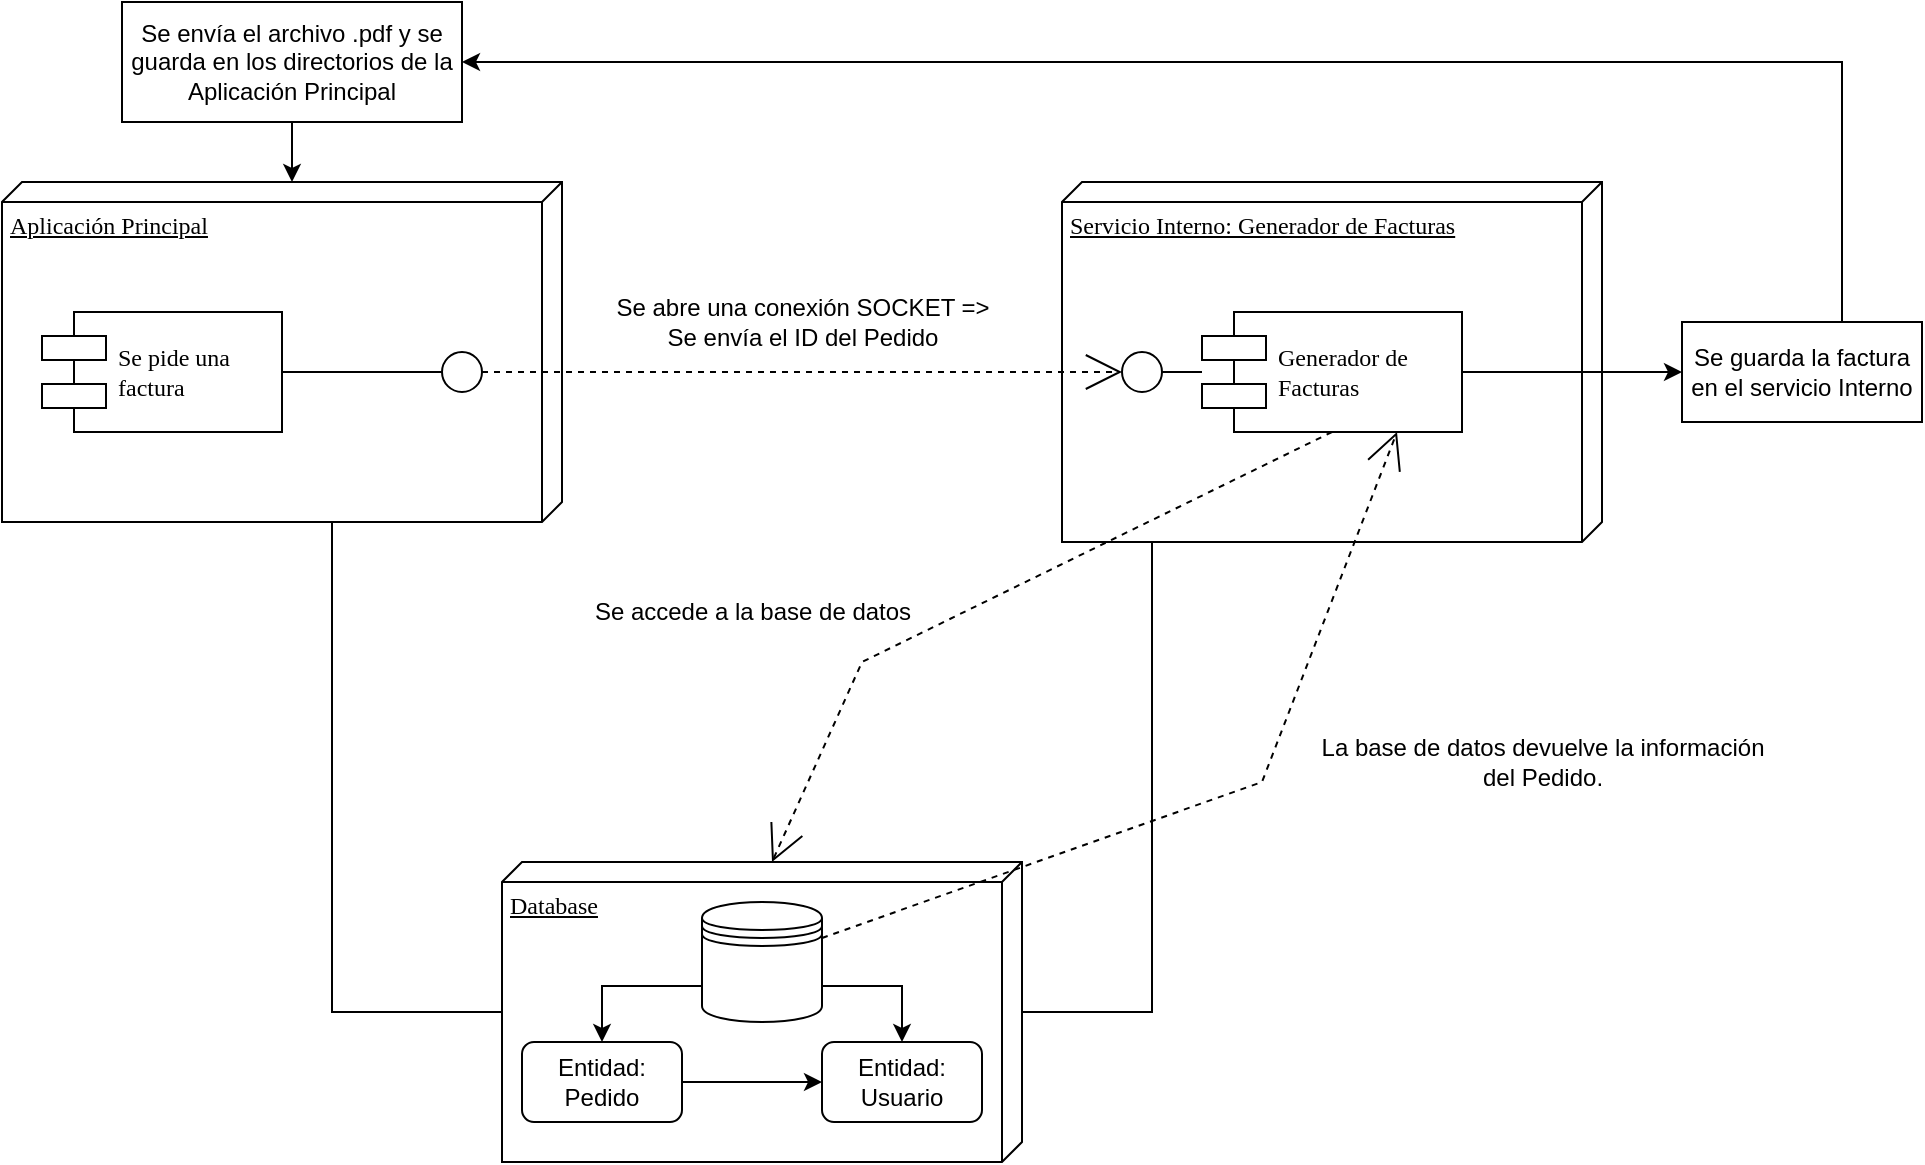 <mxfile version="12.9.4" type="device"><diagram name="Page-1" id="5f0bae14-7c28-e335-631c-24af17079c00"><mxGraphModel dx="1426" dy="699" grid="1" gridSize="10" guides="1" tooltips="1" connect="1" arrows="1" fold="1" page="1" pageScale="1" pageWidth="1100" pageHeight="850" background="#ffffff" math="0" shadow="0"><root><mxCell id="0"/><mxCell id="1" parent="0"/><mxCell id="39150e848f15840c-1" value="Aplicación Principal" style="verticalAlign=top;align=left;spacingTop=8;spacingLeft=2;spacingRight=12;shape=cube;size=10;direction=south;fontStyle=4;html=1;rounded=0;shadow=0;comic=0;labelBackgroundColor=none;strokeWidth=1;fontFamily=Verdana;fontSize=12" parent="1" vertex="1"><mxGeometry x="90" y="100" width="280" height="170" as="geometry"/></mxCell><mxCell id="39150e848f15840c-2" value="Servicio Interno: Generador de Facturas" style="verticalAlign=top;align=left;spacingTop=8;spacingLeft=2;spacingRight=12;shape=cube;size=10;direction=south;fontStyle=4;html=1;rounded=0;shadow=0;comic=0;labelBackgroundColor=none;strokeWidth=1;fontFamily=Verdana;fontSize=12" parent="1" vertex="1"><mxGeometry x="620" y="100" width="270" height="180" as="geometry"/></mxCell><mxCell id="39150e848f15840c-3" value="Database" style="verticalAlign=top;align=left;spacingTop=8;spacingLeft=2;spacingRight=12;shape=cube;size=10;direction=south;fontStyle=4;html=1;rounded=0;shadow=0;comic=0;labelBackgroundColor=none;strokeWidth=1;fontFamily=Verdana;fontSize=12" parent="1" vertex="1"><mxGeometry x="340" y="440" width="260" height="150" as="geometry"/></mxCell><mxCell id="39150e848f15840c-5" value="Se pide una&amp;nbsp;&lt;br&gt;factura" style="shape=component;align=left;spacingLeft=36;rounded=0;shadow=0;comic=0;labelBackgroundColor=none;strokeWidth=1;fontFamily=Verdana;fontSize=12;html=1;" parent="1" vertex="1"><mxGeometry x="110" y="165" width="120" height="60" as="geometry"/></mxCell><mxCell id="39150e848f15840c-6" value="" style="ellipse;whiteSpace=wrap;html=1;rounded=0;shadow=0;comic=0;labelBackgroundColor=none;strokeWidth=1;fontFamily=Verdana;fontSize=12;align=center;" parent="1" vertex="1"><mxGeometry x="310" y="185" width="20" height="20" as="geometry"/></mxCell><mxCell id="fkCOs209nruLC7qTIQw--10" style="edgeStyle=orthogonalEdgeStyle;rounded=0;orthogonalLoop=1;jettySize=auto;html=1;entryX=0;entryY=0.5;entryDx=0;entryDy=0;" parent="1" source="39150e848f15840c-7" target="fkCOs209nruLC7qTIQw--8" edge="1"><mxGeometry relative="1" as="geometry"><Array as="points"/></mxGeometry></mxCell><mxCell id="39150e848f15840c-7" value="Generador de&lt;br&gt;Facturas" style="shape=component;align=left;spacingLeft=36;rounded=0;shadow=0;comic=0;labelBackgroundColor=none;strokeWidth=1;fontFamily=Verdana;fontSize=12;html=1;" parent="1" vertex="1"><mxGeometry x="690" y="165" width="130" height="60" as="geometry"/></mxCell><mxCell id="39150e848f15840c-9" value="" style="ellipse;whiteSpace=wrap;html=1;rounded=0;shadow=0;comic=0;labelBackgroundColor=none;strokeWidth=1;fontFamily=Verdana;fontSize=12;align=center;" parent="1" vertex="1"><mxGeometry x="650" y="185" width="20" height="20" as="geometry"/></mxCell><mxCell id="39150e848f15840c-11" style="edgeStyle=none;rounded=0;html=1;dashed=1;labelBackgroundColor=none;startArrow=none;startFill=0;startSize=8;endArrow=open;endFill=0;endSize=16;fontFamily=Verdana;fontSize=12;entryX=0;entryY=0.5;entryDx=0;entryDy=0;exitX=1;exitY=0.5;exitDx=0;exitDy=0;" parent="1" source="39150e848f15840c-6" target="39150e848f15840c-9" edge="1"><mxGeometry relative="1" as="geometry"><mxPoint x="140" y="330" as="sourcePoint"/><mxPoint x="460" y="195" as="targetPoint"/></mxGeometry></mxCell><mxCell id="39150e848f15840c-12" style="edgeStyle=none;rounded=0;html=1;dashed=1;labelBackgroundColor=none;startArrow=none;startFill=0;startSize=8;endArrow=open;endFill=0;endSize=16;fontFamily=Verdana;fontSize=12;exitX=0.5;exitY=1;exitDx=0;exitDy=0;entryX=0;entryY=0;entryDx=0;entryDy=125;entryPerimeter=0;" parent="1" source="39150e848f15840c-7" target="39150e848f15840c-3" edge="1"><mxGeometry relative="1" as="geometry"><mxPoint x="610" y="350" as="targetPoint"/><Array as="points"><mxPoint x="520" y="340"/></Array></mxGeometry></mxCell><mxCell id="39150e848f15840c-13" style="edgeStyle=elbowEdgeStyle;rounded=0;html=1;labelBackgroundColor=none;startArrow=none;startFill=0;startSize=8;endArrow=none;endFill=0;endSize=16;fontFamily=Verdana;fontSize=12;" parent="1" source="39150e848f15840c-9" target="39150e848f15840c-7" edge="1"><mxGeometry relative="1" as="geometry"/></mxCell><mxCell id="39150e848f15840c-14" style="edgeStyle=elbowEdgeStyle;rounded=0;html=1;labelBackgroundColor=none;startArrow=none;startFill=0;startSize=8;endArrow=none;endFill=0;endSize=16;fontFamily=Verdana;fontSize=12;" parent="1" source="39150e848f15840c-6" target="39150e848f15840c-5" edge="1"><mxGeometry relative="1" as="geometry"/></mxCell><mxCell id="39150e848f15840c-17" style="edgeStyle=orthogonalEdgeStyle;rounded=0;html=1;labelBackgroundColor=none;startArrow=none;startFill=0;startSize=8;endArrow=none;endFill=0;endSize=16;fontFamily=Verdana;fontSize=12;" parent="1" source="39150e848f15840c-3" target="39150e848f15840c-2" edge="1"><mxGeometry relative="1" as="geometry"><Array as="points"><mxPoint x="665" y="515"/></Array></mxGeometry></mxCell><mxCell id="39150e848f15840c-18" style="edgeStyle=orthogonalEdgeStyle;rounded=0;html=1;labelBackgroundColor=none;startArrow=none;startFill=0;startSize=8;endArrow=none;endFill=0;endSize=16;fontFamily=Verdana;fontSize=12;" parent="1" source="39150e848f15840c-3" target="39150e848f15840c-1" edge="1"><mxGeometry relative="1" as="geometry"><Array as="points"><mxPoint x="255" y="515"/></Array></mxGeometry></mxCell><mxCell id="fkCOs209nruLC7qTIQw--14" style="edgeStyle=orthogonalEdgeStyle;rounded=0;orthogonalLoop=1;jettySize=auto;html=1;exitX=0;exitY=0.7;exitDx=0;exitDy=0;entryX=0.5;entryY=0;entryDx=0;entryDy=0;" parent="1" source="fkCOs209nruLC7qTIQw--2" target="fkCOs209nruLC7qTIQw--11" edge="1"><mxGeometry relative="1" as="geometry"/></mxCell><mxCell id="fkCOs209nruLC7qTIQw--15" style="edgeStyle=orthogonalEdgeStyle;rounded=0;orthogonalLoop=1;jettySize=auto;html=1;exitX=1;exitY=0.7;exitDx=0;exitDy=0;entryX=0.5;entryY=0;entryDx=0;entryDy=0;" parent="1" source="fkCOs209nruLC7qTIQw--2" target="fkCOs209nruLC7qTIQw--12" edge="1"><mxGeometry relative="1" as="geometry"/></mxCell><mxCell id="fkCOs209nruLC7qTIQw--2" value="" style="shape=datastore;whiteSpace=wrap;html=1;" parent="1" vertex="1"><mxGeometry x="440" y="460" width="60" height="60" as="geometry"/></mxCell><mxCell id="fkCOs209nruLC7qTIQw--6" style="edgeStyle=none;rounded=0;html=1;dashed=1;labelBackgroundColor=none;startArrow=none;startFill=0;startSize=8;endArrow=open;endFill=0;endSize=16;fontFamily=Verdana;fontSize=12;entryX=0.75;entryY=1;entryDx=0;entryDy=0;exitX=1;exitY=0.3;exitDx=0;exitDy=0;" parent="1" source="fkCOs209nruLC7qTIQw--2" target="39150e848f15840c-7" edge="1"><mxGeometry relative="1" as="geometry"><mxPoint x="640" y="235" as="sourcePoint"/><mxPoint x="485" y="450" as="targetPoint"/><Array as="points"><mxPoint x="720" y="400"/></Array></mxGeometry></mxCell><mxCell id="q2CunE6Vcgmkw-x8cUHc-3" style="edgeStyle=orthogonalEdgeStyle;rounded=0;orthogonalLoop=1;jettySize=auto;html=1;entryX=1;entryY=0.5;entryDx=0;entryDy=0;" edge="1" parent="1" source="fkCOs209nruLC7qTIQw--8" target="q2CunE6Vcgmkw-x8cUHc-4"><mxGeometry relative="1" as="geometry"><mxPoint x="440" y="40" as="targetPoint"/><Array as="points"><mxPoint x="1010" y="40"/></Array></mxGeometry></mxCell><mxCell id="fkCOs209nruLC7qTIQw--8" value="Se guarda la factura&lt;br&gt;en el servicio Interno" style="rounded=0;whiteSpace=wrap;html=1;" parent="1" vertex="1"><mxGeometry x="930" y="170" width="120" height="50" as="geometry"/></mxCell><mxCell id="fkCOs209nruLC7qTIQw--13" style="edgeStyle=orthogonalEdgeStyle;rounded=0;orthogonalLoop=1;jettySize=auto;html=1;" parent="1" source="fkCOs209nruLC7qTIQw--11" target="fkCOs209nruLC7qTIQw--12" edge="1"><mxGeometry relative="1" as="geometry"/></mxCell><mxCell id="fkCOs209nruLC7qTIQw--11" value="Entidad:&lt;br&gt;Pedido" style="rounded=1;whiteSpace=wrap;html=1;" parent="1" vertex="1"><mxGeometry x="350" y="530" width="80" height="40" as="geometry"/></mxCell><mxCell id="fkCOs209nruLC7qTIQw--12" value="Entidad:&lt;br&gt;Usuario" style="rounded=1;whiteSpace=wrap;html=1;" parent="1" vertex="1"><mxGeometry x="500" y="530" width="80" height="40" as="geometry"/></mxCell><mxCell id="fkCOs209nruLC7qTIQw--16" value="Se abre una conexión SOCKET =&amp;gt;&lt;br&gt;Se envía el ID del Pedido" style="text;html=1;align=center;verticalAlign=middle;resizable=0;points=[];autosize=1;" parent="1" vertex="1"><mxGeometry x="390" y="155" width="200" height="30" as="geometry"/></mxCell><mxCell id="fkCOs209nruLC7qTIQw--17" value="Se accede a la base de datos" style="text;html=1;align=center;verticalAlign=middle;resizable=0;points=[];autosize=1;rotation=0;" parent="1" vertex="1"><mxGeometry x="380" y="305" width="170" height="20" as="geometry"/></mxCell><mxCell id="fkCOs209nruLC7qTIQw--18" value="La base de datos devuelve la información &lt;br&gt;del Pedido." style="text;html=1;align=center;verticalAlign=middle;resizable=0;points=[];autosize=1;rotation=0;" parent="1" vertex="1"><mxGeometry x="740" y="375" width="240" height="30" as="geometry"/></mxCell><mxCell id="q2CunE6Vcgmkw-x8cUHc-5" style="edgeStyle=orthogonalEdgeStyle;rounded=0;orthogonalLoop=1;jettySize=auto;html=1;entryX=0;entryY=0;entryDx=0;entryDy=135;entryPerimeter=0;" edge="1" parent="1" source="q2CunE6Vcgmkw-x8cUHc-4" target="39150e848f15840c-1"><mxGeometry relative="1" as="geometry"/></mxCell><mxCell id="q2CunE6Vcgmkw-x8cUHc-4" value="Se envía el archivo .pdf y se guarda en los directorios de la Aplicación Principal" style="rounded=0;whiteSpace=wrap;html=1;" vertex="1" parent="1"><mxGeometry x="150" y="10" width="170" height="60" as="geometry"/></mxCell></root></mxGraphModel></diagram></mxfile>